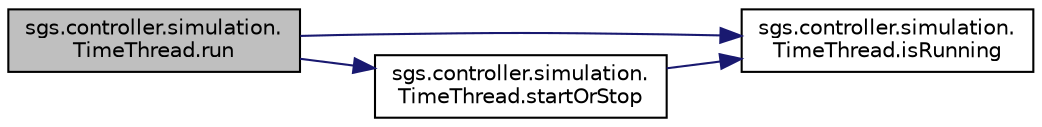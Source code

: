 digraph "sgs.controller.simulation.TimeThread.run"
{
  edge [fontname="Helvetica",fontsize="10",labelfontname="Helvetica",labelfontsize="10"];
  node [fontname="Helvetica",fontsize="10",shape=record];
  rankdir="LR";
  Node1 [label="sgs.controller.simulation.\lTimeThread.run",height=0.2,width=0.4,color="black", fillcolor="grey75", style="filled" fontcolor="black"];
  Node1 -> Node2 [color="midnightblue",fontsize="10",style="solid",fontname="Helvetica"];
  Node2 [label="sgs.controller.simulation.\lTimeThread.isRunning",height=0.2,width=0.4,color="black", fillcolor="white", style="filled",URL="$classsgs_1_1controller_1_1simulation_1_1_time_thread.html#a04e6331dad1da069f22536dadc26737d"];
  Node1 -> Node3 [color="midnightblue",fontsize="10",style="solid",fontname="Helvetica"];
  Node3 [label="sgs.controller.simulation.\lTimeThread.startOrStop",height=0.2,width=0.4,color="black", fillcolor="white", style="filled",URL="$classsgs_1_1controller_1_1simulation_1_1_time_thread.html#a057eb8af126cce41d5c79960824abf2f"];
  Node3 -> Node2 [color="midnightblue",fontsize="10",style="solid",fontname="Helvetica"];
}
